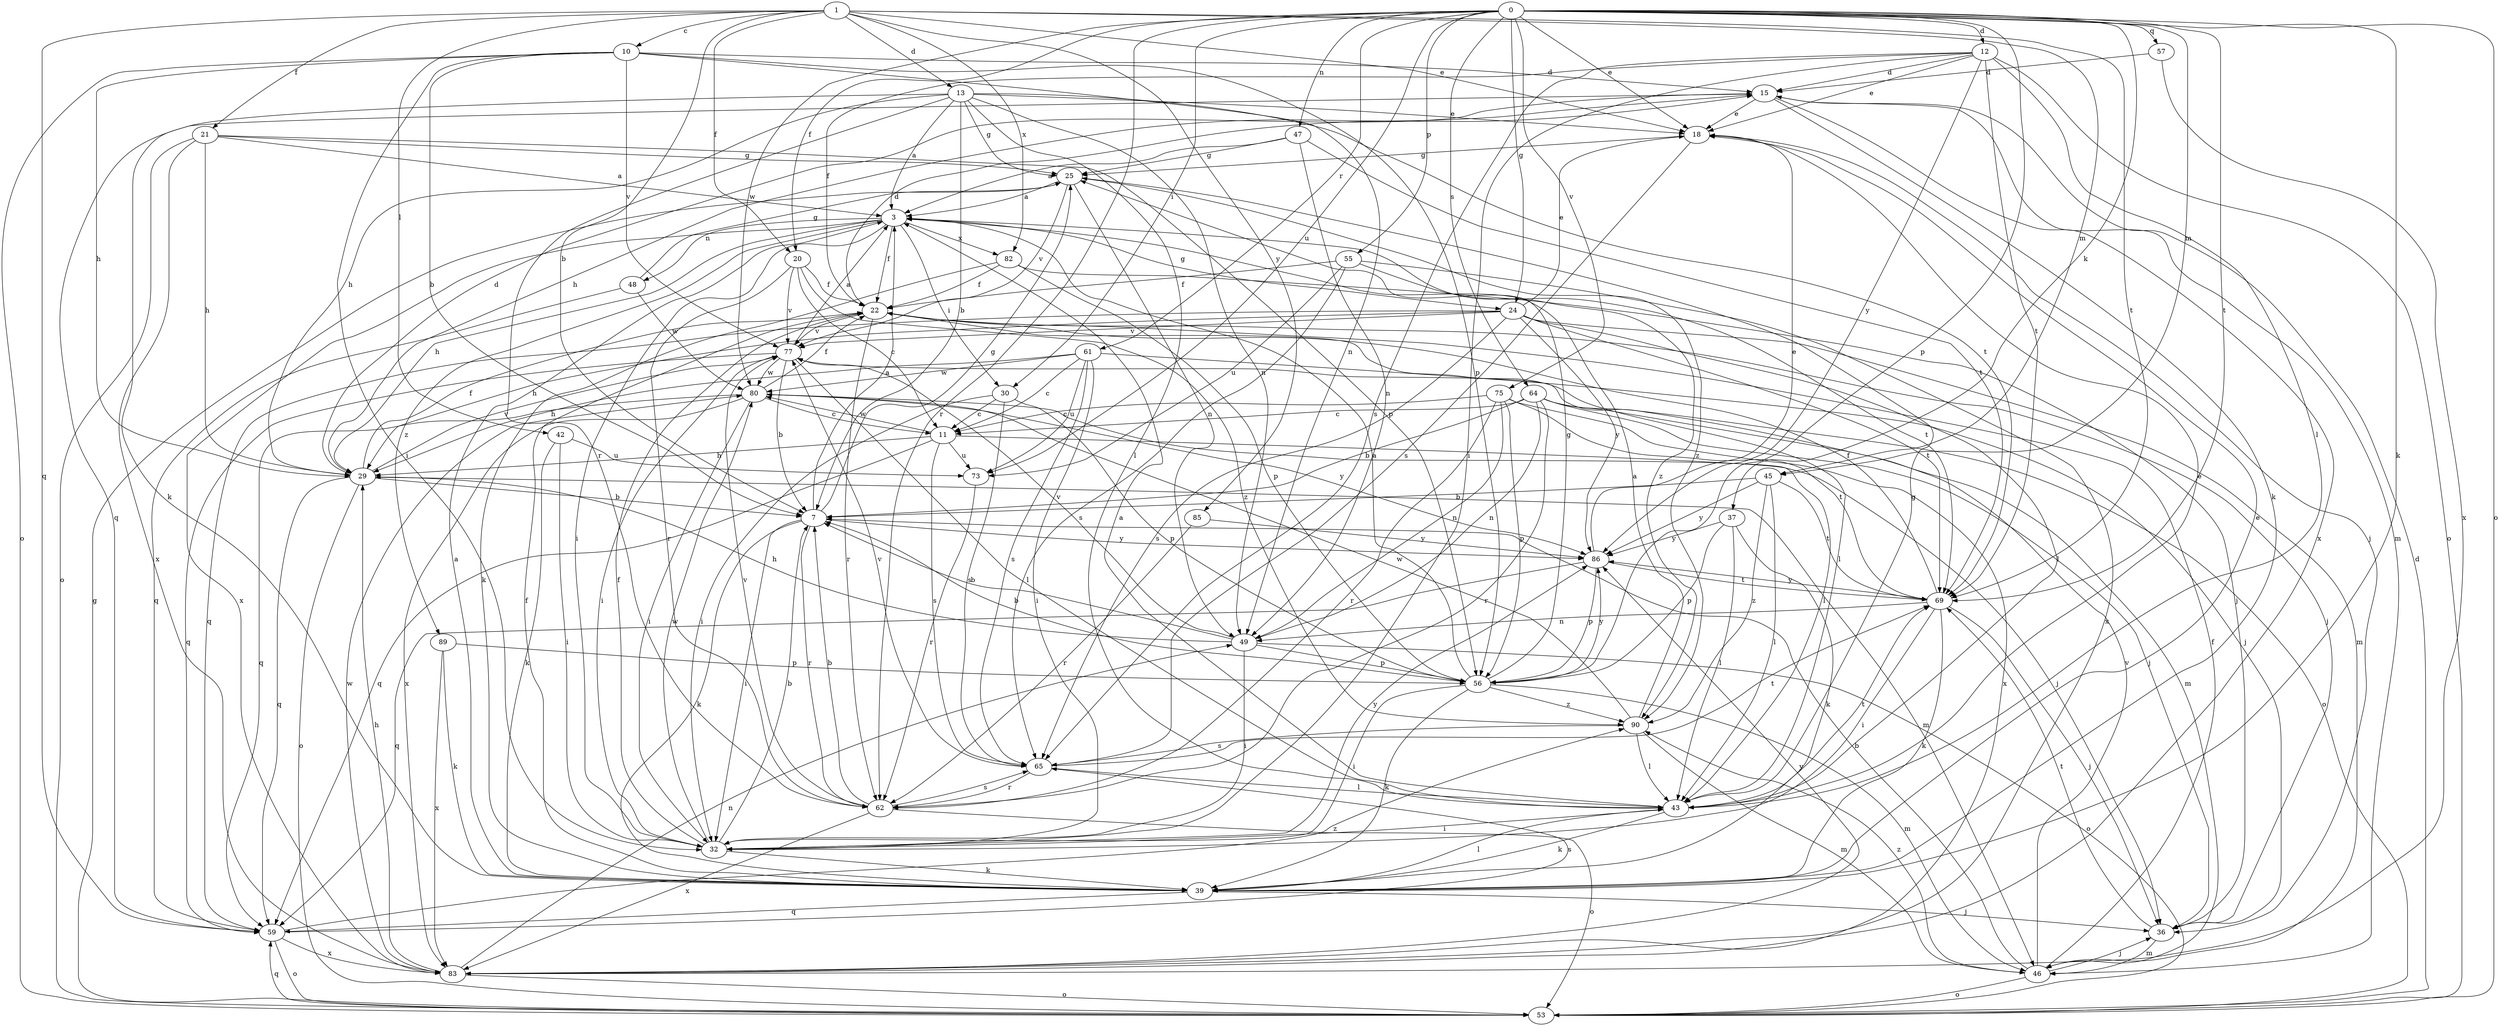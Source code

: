 strict digraph  {
0;
1;
3;
7;
10;
11;
12;
13;
15;
18;
20;
21;
22;
24;
25;
29;
30;
32;
36;
37;
39;
42;
43;
45;
46;
47;
48;
49;
53;
55;
56;
57;
59;
61;
62;
64;
65;
69;
73;
75;
77;
80;
82;
83;
85;
86;
89;
90;
0 -> 12  [label=d];
0 -> 18  [label=e];
0 -> 20  [label=f];
0 -> 24  [label=g];
0 -> 30  [label=i];
0 -> 37  [label=k];
0 -> 39  [label=k];
0 -> 45  [label=m];
0 -> 47  [label=n];
0 -> 53  [label=o];
0 -> 55  [label=p];
0 -> 56  [label=p];
0 -> 57  [label=q];
0 -> 61  [label=r];
0 -> 62  [label=r];
0 -> 64  [label=s];
0 -> 69  [label=t];
0 -> 73  [label=u];
0 -> 75  [label=v];
0 -> 80  [label=w];
1 -> 7  [label=b];
1 -> 10  [label=c];
1 -> 13  [label=d];
1 -> 18  [label=e];
1 -> 20  [label=f];
1 -> 21  [label=f];
1 -> 42  [label=l];
1 -> 45  [label=m];
1 -> 59  [label=q];
1 -> 69  [label=t];
1 -> 82  [label=x];
1 -> 85  [label=y];
3 -> 22  [label=f];
3 -> 24  [label=g];
3 -> 29  [label=h];
3 -> 30  [label=i];
3 -> 32  [label=i];
3 -> 48  [label=n];
3 -> 82  [label=x];
3 -> 83  [label=x];
3 -> 89  [label=z];
3 -> 90  [label=z];
7 -> 3  [label=a];
7 -> 25  [label=g];
7 -> 32  [label=i];
7 -> 39  [label=k];
7 -> 62  [label=r];
7 -> 86  [label=y];
10 -> 7  [label=b];
10 -> 15  [label=d];
10 -> 29  [label=h];
10 -> 32  [label=i];
10 -> 49  [label=n];
10 -> 53  [label=o];
10 -> 56  [label=p];
10 -> 77  [label=v];
11 -> 29  [label=h];
11 -> 36  [label=j];
11 -> 59  [label=q];
11 -> 65  [label=s];
11 -> 73  [label=u];
11 -> 80  [label=w];
12 -> 15  [label=d];
12 -> 18  [label=e];
12 -> 22  [label=f];
12 -> 32  [label=i];
12 -> 43  [label=l];
12 -> 53  [label=o];
12 -> 65  [label=s];
12 -> 69  [label=t];
12 -> 86  [label=y];
13 -> 3  [label=a];
13 -> 7  [label=b];
13 -> 18  [label=e];
13 -> 25  [label=g];
13 -> 29  [label=h];
13 -> 39  [label=k];
13 -> 43  [label=l];
13 -> 49  [label=n];
13 -> 62  [label=r];
13 -> 69  [label=t];
15 -> 18  [label=e];
15 -> 29  [label=h];
15 -> 39  [label=k];
15 -> 46  [label=m];
15 -> 59  [label=q];
15 -> 83  [label=x];
18 -> 25  [label=g];
18 -> 36  [label=j];
18 -> 65  [label=s];
20 -> 11  [label=c];
20 -> 22  [label=f];
20 -> 62  [label=r];
20 -> 77  [label=v];
20 -> 90  [label=z];
21 -> 3  [label=a];
21 -> 25  [label=g];
21 -> 29  [label=h];
21 -> 53  [label=o];
21 -> 56  [label=p];
21 -> 83  [label=x];
22 -> 15  [label=d];
22 -> 36  [label=j];
22 -> 43  [label=l];
22 -> 62  [label=r];
22 -> 77  [label=v];
24 -> 18  [label=e];
24 -> 29  [label=h];
24 -> 43  [label=l];
24 -> 46  [label=m];
24 -> 59  [label=q];
24 -> 65  [label=s];
24 -> 69  [label=t];
24 -> 77  [label=v];
24 -> 86  [label=y];
25 -> 3  [label=a];
25 -> 49  [label=n];
25 -> 77  [label=v];
25 -> 90  [label=z];
29 -> 7  [label=b];
29 -> 15  [label=d];
29 -> 22  [label=f];
29 -> 46  [label=m];
29 -> 53  [label=o];
29 -> 59  [label=q];
29 -> 77  [label=v];
30 -> 11  [label=c];
30 -> 32  [label=i];
30 -> 56  [label=p];
30 -> 65  [label=s];
32 -> 7  [label=b];
32 -> 22  [label=f];
32 -> 39  [label=k];
32 -> 80  [label=w];
32 -> 86  [label=y];
36 -> 46  [label=m];
36 -> 69  [label=t];
37 -> 39  [label=k];
37 -> 43  [label=l];
37 -> 56  [label=p];
37 -> 86  [label=y];
39 -> 3  [label=a];
39 -> 18  [label=e];
39 -> 22  [label=f];
39 -> 36  [label=j];
39 -> 43  [label=l];
39 -> 59  [label=q];
42 -> 32  [label=i];
42 -> 39  [label=k];
42 -> 73  [label=u];
43 -> 3  [label=a];
43 -> 18  [label=e];
43 -> 25  [label=g];
43 -> 32  [label=i];
43 -> 39  [label=k];
43 -> 69  [label=t];
45 -> 7  [label=b];
45 -> 43  [label=l];
45 -> 69  [label=t];
45 -> 86  [label=y];
45 -> 90  [label=z];
46 -> 7  [label=b];
46 -> 22  [label=f];
46 -> 36  [label=j];
46 -> 53  [label=o];
46 -> 77  [label=v];
46 -> 90  [label=z];
47 -> 3  [label=a];
47 -> 25  [label=g];
47 -> 49  [label=n];
47 -> 69  [label=t];
48 -> 25  [label=g];
48 -> 59  [label=q];
48 -> 80  [label=w];
49 -> 7  [label=b];
49 -> 29  [label=h];
49 -> 32  [label=i];
49 -> 53  [label=o];
49 -> 56  [label=p];
49 -> 77  [label=v];
53 -> 15  [label=d];
53 -> 25  [label=g];
53 -> 59  [label=q];
55 -> 22  [label=f];
55 -> 65  [label=s];
55 -> 69  [label=t];
55 -> 73  [label=u];
55 -> 83  [label=x];
56 -> 3  [label=a];
56 -> 7  [label=b];
56 -> 25  [label=g];
56 -> 32  [label=i];
56 -> 39  [label=k];
56 -> 46  [label=m];
56 -> 86  [label=y];
56 -> 90  [label=z];
57 -> 15  [label=d];
57 -> 83  [label=x];
59 -> 53  [label=o];
59 -> 65  [label=s];
59 -> 83  [label=x];
59 -> 90  [label=z];
61 -> 11  [label=c];
61 -> 29  [label=h];
61 -> 32  [label=i];
61 -> 36  [label=j];
61 -> 65  [label=s];
61 -> 73  [label=u];
61 -> 80  [label=w];
62 -> 7  [label=b];
62 -> 53  [label=o];
62 -> 65  [label=s];
62 -> 77  [label=v];
62 -> 83  [label=x];
64 -> 7  [label=b];
64 -> 11  [label=c];
64 -> 36  [label=j];
64 -> 46  [label=m];
64 -> 49  [label=n];
64 -> 53  [label=o];
64 -> 62  [label=r];
65 -> 43  [label=l];
65 -> 62  [label=r];
65 -> 69  [label=t];
65 -> 77  [label=v];
69 -> 22  [label=f];
69 -> 32  [label=i];
69 -> 36  [label=j];
69 -> 39  [label=k];
69 -> 49  [label=n];
69 -> 86  [label=y];
73 -> 62  [label=r];
75 -> 11  [label=c];
75 -> 49  [label=n];
75 -> 56  [label=p];
75 -> 62  [label=r];
75 -> 69  [label=t];
75 -> 83  [label=x];
77 -> 3  [label=a];
77 -> 7  [label=b];
77 -> 32  [label=i];
77 -> 43  [label=l];
77 -> 59  [label=q];
77 -> 80  [label=w];
80 -> 11  [label=c];
80 -> 22  [label=f];
80 -> 32  [label=i];
80 -> 43  [label=l];
80 -> 59  [label=q];
80 -> 83  [label=x];
80 -> 86  [label=y];
82 -> 22  [label=f];
82 -> 36  [label=j];
82 -> 39  [label=k];
82 -> 56  [label=p];
83 -> 29  [label=h];
83 -> 49  [label=n];
83 -> 53  [label=o];
83 -> 80  [label=w];
83 -> 86  [label=y];
85 -> 62  [label=r];
85 -> 86  [label=y];
86 -> 18  [label=e];
86 -> 56  [label=p];
86 -> 59  [label=q];
86 -> 69  [label=t];
89 -> 39  [label=k];
89 -> 56  [label=p];
89 -> 83  [label=x];
90 -> 3  [label=a];
90 -> 43  [label=l];
90 -> 46  [label=m];
90 -> 65  [label=s];
90 -> 80  [label=w];
}
